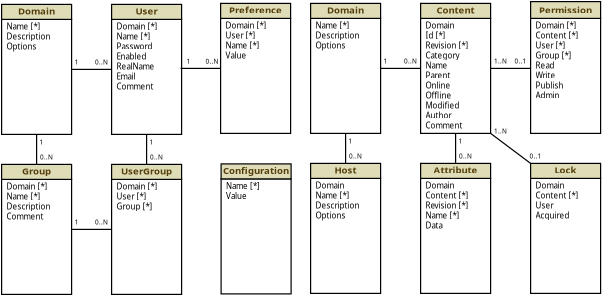 <?xml version="1.0" encoding="UTF-8"?>
<dia:diagram xmlns:dia="http://www.lysator.liu.se/~alla/dia/"><dia:layer name="Background" visible="true"><dia:object type="Standard - Box" version="0" id="O0"><dia:attribute name="obj_pos"><dia:point val="6,1.25"/></dia:attribute><dia:attribute name="obj_bb"><dia:rectangle val="5.97,1.22;9.53,7.03"/></dia:attribute><dia:attribute name="elem_corner"><dia:point val="6,1.25"/></dia:attribute><dia:attribute name="elem_width"><dia:real val="3.5"/></dia:attribute><dia:attribute name="elem_height"><dia:real val="5.75"/></dia:attribute><dia:attribute name="border_width"><dia:real val="0.06"/></dia:attribute><dia:attribute name="show_background"><dia:boolean val="true"/></dia:attribute></dia:object><dia:object type="Standard - Text" version="0" id="O1"><dia:attribute name="obj_pos"><dia:point val="6.25,1.75"/></dia:attribute><dia:attribute name="obj_bb"><dia:rectangle val="6.25,1.35;8.287,7"/></dia:attribute><dia:attribute name="text"><dia:composite type="text"><dia:attribute name="string"><dia:string>#Domain
Id [*]
Revision [*]
Category
Name
Parent
Online
Offline
Modified
Author
Comment#</dia:string></dia:attribute><dia:attribute name="font"><dia:font family="sans" style="0" name="Courier"/></dia:attribute><dia:attribute name="height"><dia:real val="0.5"/></dia:attribute><dia:attribute name="pos"><dia:point val="6.25,1.75"/></dia:attribute><dia:attribute name="color"><dia:color val="#000000"/></dia:attribute><dia:attribute name="alignment"><dia:enum val="0"/></dia:attribute></dia:composite></dia:attribute></dia:object><dia:object type="Standard - Box" version="0" id="O2"><dia:attribute name="obj_pos"><dia:point val="6,0.5"/></dia:attribute><dia:attribute name="obj_bb"><dia:rectangle val="5.97,0.47;9.53,1.28"/></dia:attribute><dia:attribute name="elem_corner"><dia:point val="6,0.5"/></dia:attribute><dia:attribute name="elem_width"><dia:real val="3.5"/></dia:attribute><dia:attribute name="elem_height"><dia:real val="0.75"/></dia:attribute><dia:attribute name="border_width"><dia:real val="0.06"/></dia:attribute><dia:attribute name="inner_color"><dia:color val="#dfdcb8"/></dia:attribute><dia:attribute name="show_background"><dia:boolean val="true"/></dia:attribute></dia:object><dia:object type="Standard - Text" version="0" id="O3"><dia:attribute name="obj_pos"><dia:point val="7.75,1"/></dia:attribute><dia:attribute name="obj_bb"><dia:rectangle val="6.775,0.5;8.725,1.3"/></dia:attribute><dia:attribute name="text"><dia:composite type="text"><dia:attribute name="string"><dia:string>#Content#</dia:string></dia:attribute><dia:attribute name="font"><dia:font family="sans" style="80" name="Courier"/></dia:attribute><dia:attribute name="height"><dia:real val="0.6"/></dia:attribute><dia:attribute name="pos"><dia:point val="7.75,1"/></dia:attribute><dia:attribute name="color"><dia:color val="#543e09"/></dia:attribute><dia:attribute name="alignment"><dia:enum val="1"/></dia:attribute></dia:composite></dia:attribute></dia:object><dia:object type="Standard - Line" version="0" id="O4"><dia:attribute name="obj_pos"><dia:point val="7.75,8.5"/></dia:attribute><dia:attribute name="obj_bb"><dia:rectangle val="7.72,6.97;7.78,8.53"/></dia:attribute><dia:attribute name="conn_endpoints"><dia:point val="7.75,8.5"/><dia:point val="7.75,7"/></dia:attribute><dia:attribute name="numcp"><dia:int val="1"/></dia:attribute><dia:attribute name="line_width"><dia:real val="0.06"/></dia:attribute><dia:connections><dia:connection handle="0" to="O30" connection="1"/><dia:connection handle="1" to="O0" connection="6"/></dia:connections></dia:object><dia:object type="Standard - Line" version="0" id="O5"><dia:attribute name="obj_pos"><dia:point val="11.5,3.75"/></dia:attribute><dia:attribute name="obj_bb"><dia:rectangle val="9.47,3.72;11.53,3.78"/></dia:attribute><dia:attribute name="conn_endpoints"><dia:point val="11.5,3.75"/><dia:point val="9.5,3.75"/></dia:attribute><dia:attribute name="numcp"><dia:int val="1"/></dia:attribute><dia:attribute name="line_width"><dia:real val="0.06"/></dia:attribute></dia:object><dia:object type="Standard - Text" version="0" id="O6"><dia:attribute name="obj_pos"><dia:point val="8,7.5"/></dia:attribute><dia:attribute name="obj_bb"><dia:rectangle val="7.905,7.15;8.095,7.7"/></dia:attribute><dia:attribute name="text"><dia:composite type="text"><dia:attribute name="string"><dia:string>#1#</dia:string></dia:attribute><dia:attribute name="font"><dia:font family="sans" style="0" name="Courier"/></dia:attribute><dia:attribute name="height"><dia:real val="0.4"/></dia:attribute><dia:attribute name="pos"><dia:point val="8,7.5"/></dia:attribute><dia:attribute name="color"><dia:color val="#000000"/></dia:attribute><dia:attribute name="alignment"><dia:enum val="1"/></dia:attribute></dia:composite></dia:attribute></dia:object><dia:object type="Standard - Text" version="0" id="O7"><dia:attribute name="obj_pos"><dia:point val="8.25,8.25"/></dia:attribute><dia:attribute name="obj_bb"><dia:rectangle val="7.947,7.9;8.553,8.45"/></dia:attribute><dia:attribute name="text"><dia:composite type="text"><dia:attribute name="string"><dia:string>#0..N#</dia:string></dia:attribute><dia:attribute name="font"><dia:font family="sans" style="0" name="Courier"/></dia:attribute><dia:attribute name="height"><dia:real val="0.4"/></dia:attribute><dia:attribute name="pos"><dia:point val="8.25,8.25"/></dia:attribute><dia:attribute name="color"><dia:color val="#000000"/></dia:attribute><dia:attribute name="alignment"><dia:enum val="1"/></dia:attribute></dia:composite></dia:attribute></dia:object><dia:object type="Standard - Text" version="0" id="O8"><dia:attribute name="obj_pos"><dia:point val="10,3.5"/></dia:attribute><dia:attribute name="obj_bb"><dia:rectangle val="9.697,3.15;10.303,3.7"/></dia:attribute><dia:attribute name="text"><dia:composite type="text"><dia:attribute name="string"><dia:string>#1..N#</dia:string></dia:attribute><dia:attribute name="font"><dia:font family="sans" style="0" name="Courier"/></dia:attribute><dia:attribute name="height"><dia:real val="0.4"/></dia:attribute><dia:attribute name="pos"><dia:point val="10,3.5"/></dia:attribute><dia:attribute name="color"><dia:color val="#000000"/></dia:attribute><dia:attribute name="alignment"><dia:enum val="1"/></dia:attribute></dia:composite></dia:attribute></dia:object><dia:object type="Standard - Text" version="0" id="O9"><dia:attribute name="obj_pos"><dia:point val="10,7"/></dia:attribute><dia:attribute name="obj_bb"><dia:rectangle val="9.697,6.65;10.303,7.2"/></dia:attribute><dia:attribute name="text"><dia:composite type="text"><dia:attribute name="string"><dia:string>#1..N#</dia:string></dia:attribute><dia:attribute name="font"><dia:font family="sans" style="0" name="Courier"/></dia:attribute><dia:attribute name="height"><dia:real val="0.4"/></dia:attribute><dia:attribute name="pos"><dia:point val="10,7"/></dia:attribute><dia:attribute name="color"><dia:color val="#000000"/></dia:attribute><dia:attribute name="alignment"><dia:enum val="1"/></dia:attribute></dia:composite></dia:attribute></dia:object><dia:object type="Standard - Text" version="0" id="O10"><dia:attribute name="obj_pos"><dia:point val="11.75,8.25"/></dia:attribute><dia:attribute name="obj_bb"><dia:rectangle val="11.464,7.9;12.036,8.45"/></dia:attribute><dia:attribute name="text"><dia:composite type="text"><dia:attribute name="string"><dia:string>#0..1#</dia:string></dia:attribute><dia:attribute name="font"><dia:font family="sans" style="0" name="Courier"/></dia:attribute><dia:attribute name="height"><dia:real val="0.4"/></dia:attribute><dia:attribute name="pos"><dia:point val="11.75,8.25"/></dia:attribute><dia:attribute name="color"><dia:color val="#000000"/></dia:attribute><dia:attribute name="alignment"><dia:enum val="1"/></dia:attribute></dia:composite></dia:attribute></dia:object><dia:object type="Standard - Text" version="0" id="O11"><dia:attribute name="obj_pos"><dia:point val="11,3.5"/></dia:attribute><dia:attribute name="obj_bb"><dia:rectangle val="10.714,3.15;11.286,3.7"/></dia:attribute><dia:attribute name="text"><dia:composite type="text"><dia:attribute name="string"><dia:string>#0..1#</dia:string></dia:attribute><dia:attribute name="font"><dia:font family="sans" style="0" name="Courier"/></dia:attribute><dia:attribute name="height"><dia:real val="0.4"/></dia:attribute><dia:attribute name="pos"><dia:point val="11,3.5"/></dia:attribute><dia:attribute name="color"><dia:color val="#000000"/></dia:attribute><dia:attribute name="alignment"><dia:enum val="1"/></dia:attribute></dia:composite></dia:attribute></dia:object><dia:object type="Standard - Box" version="0" id="O12"><dia:attribute name="obj_pos"><dia:point val="11.5,1.25"/></dia:attribute><dia:attribute name="obj_bb"><dia:rectangle val="11.47,1.22;15.03,7.03"/></dia:attribute><dia:attribute name="elem_corner"><dia:point val="11.5,1.25"/></dia:attribute><dia:attribute name="elem_width"><dia:real val="3.5"/></dia:attribute><dia:attribute name="elem_height"><dia:real val="5.75"/></dia:attribute><dia:attribute name="border_width"><dia:real val="0.06"/></dia:attribute><dia:attribute name="show_background"><dia:boolean val="true"/></dia:attribute></dia:object><dia:object type="Standard - Text" version="0" id="O13"><dia:attribute name="obj_pos"><dia:point val="11.75,1.75"/></dia:attribute><dia:attribute name="obj_bb"><dia:rectangle val="11.75,1.35;13.702,5.5"/></dia:attribute><dia:attribute name="text"><dia:composite type="text"><dia:attribute name="string"><dia:string>#Domain [*]
Content [*]
User [*]
Group [*]
Read
Write
Publish
Admin#</dia:string></dia:attribute><dia:attribute name="font"><dia:font family="sans" style="0" name="Courier"/></dia:attribute><dia:attribute name="height"><dia:real val="0.5"/></dia:attribute><dia:attribute name="pos"><dia:point val="11.75,1.75"/></dia:attribute><dia:attribute name="color"><dia:color val="#000000"/></dia:attribute><dia:attribute name="alignment"><dia:enum val="0"/></dia:attribute></dia:composite></dia:attribute></dia:object><dia:object type="Standard - Box" version="0" id="O14"><dia:attribute name="obj_pos"><dia:point val="11.5,0.41"/></dia:attribute><dia:attribute name="obj_bb"><dia:rectangle val="11.47,0.38;15.03,1.28"/></dia:attribute><dia:attribute name="elem_corner"><dia:point val="11.5,0.41"/></dia:attribute><dia:attribute name="elem_width"><dia:real val="3.5"/></dia:attribute><dia:attribute name="elem_height"><dia:real val="0.84"/></dia:attribute><dia:attribute name="border_width"><dia:real val="0.06"/></dia:attribute><dia:attribute name="inner_color"><dia:color val="#dfdcb8"/></dia:attribute><dia:attribute name="show_background"><dia:boolean val="true"/></dia:attribute></dia:object><dia:object type="Standard - Text" version="0" id="O15"><dia:attribute name="obj_pos"><dia:point val="13.25,1"/></dia:attribute><dia:attribute name="obj_bb"><dia:rectangle val="11.925,0.5;14.575,1.3"/></dia:attribute><dia:attribute name="text"><dia:composite type="text"><dia:attribute name="string"><dia:string>#Permission#</dia:string></dia:attribute><dia:attribute name="font"><dia:font family="sans" style="80" name="Courier"/></dia:attribute><dia:attribute name="height"><dia:real val="0.6"/></dia:attribute><dia:attribute name="pos"><dia:point val="13.25,1"/></dia:attribute><dia:attribute name="color"><dia:color val="#543e09"/></dia:attribute><dia:attribute name="alignment"><dia:enum val="1"/></dia:attribute></dia:composite></dia:attribute></dia:object><dia:object type="Standard - Box" version="0" id="O16"><dia:attribute name="obj_pos"><dia:point val="0.5,1.25"/></dia:attribute><dia:attribute name="obj_bb"><dia:rectangle val="0.47,1.22;4.03,7.03"/></dia:attribute><dia:attribute name="elem_corner"><dia:point val="0.5,1.25"/></dia:attribute><dia:attribute name="elem_width"><dia:real val="3.5"/></dia:attribute><dia:attribute name="elem_height"><dia:real val="5.75"/></dia:attribute><dia:attribute name="border_width"><dia:real val="0.06"/></dia:attribute><dia:attribute name="show_background"><dia:boolean val="true"/></dia:attribute></dia:object><dia:object type="Standard - Text" version="0" id="O17"><dia:attribute name="obj_pos"><dia:point val="0.75,1.75"/></dia:attribute><dia:attribute name="obj_bb"><dia:rectangle val="0.75,1.35;2.742,3"/></dia:attribute><dia:attribute name="text"><dia:composite type="text"><dia:attribute name="string"><dia:string>#Name [*]
Description
Options#</dia:string></dia:attribute><dia:attribute name="font"><dia:font family="sans" style="0" name="Courier"/></dia:attribute><dia:attribute name="height"><dia:real val="0.5"/></dia:attribute><dia:attribute name="pos"><dia:point val="0.75,1.75"/></dia:attribute><dia:attribute name="color"><dia:color val="#000000"/></dia:attribute><dia:attribute name="alignment"><dia:enum val="0"/></dia:attribute></dia:composite></dia:attribute></dia:object><dia:object type="Standard - Box" version="0" id="O18"><dia:attribute name="obj_pos"><dia:point val="0.5,0.5"/></dia:attribute><dia:attribute name="obj_bb"><dia:rectangle val="0.47,0.47;4.03,1.28"/></dia:attribute><dia:attribute name="elem_corner"><dia:point val="0.5,0.5"/></dia:attribute><dia:attribute name="elem_width"><dia:real val="3.5"/></dia:attribute><dia:attribute name="elem_height"><dia:real val="0.75"/></dia:attribute><dia:attribute name="border_width"><dia:real val="0.06"/></dia:attribute><dia:attribute name="inner_color"><dia:color val="#dfdcb8"/></dia:attribute><dia:attribute name="show_background"><dia:boolean val="true"/></dia:attribute></dia:object><dia:object type="Standard - Text" version="0" id="O19"><dia:attribute name="obj_pos"><dia:point val="2.25,1"/></dia:attribute><dia:attribute name="obj_bb"><dia:rectangle val="1.325,0.5;3.175,1.3"/></dia:attribute><dia:attribute name="text"><dia:composite type="text"><dia:attribute name="string"><dia:string>#Domain#</dia:string></dia:attribute><dia:attribute name="font"><dia:font family="sans" style="80" name="Courier"/></dia:attribute><dia:attribute name="height"><dia:real val="0.6"/></dia:attribute><dia:attribute name="pos"><dia:point val="2.25,1"/></dia:attribute><dia:attribute name="color"><dia:color val="#543e09"/></dia:attribute><dia:attribute name="alignment"><dia:enum val="1"/></dia:attribute></dia:composite></dia:attribute></dia:object><dia:object type="Standard - Line" version="0" id="O20"><dia:attribute name="obj_pos"><dia:point val="6,3.75"/></dia:attribute><dia:attribute name="obj_bb"><dia:rectangle val="3.97,3.72;6.03,3.78"/></dia:attribute><dia:attribute name="conn_endpoints"><dia:point val="6,3.75"/><dia:point val="4,3.75"/></dia:attribute><dia:attribute name="numcp"><dia:int val="1"/></dia:attribute><dia:attribute name="line_width"><dia:real val="0.06"/></dia:attribute></dia:object><dia:object type="Standard - Text" version="0" id="O21"><dia:attribute name="obj_pos"><dia:point val="5.5,3.5"/></dia:attribute><dia:attribute name="obj_bb"><dia:rectangle val="5.197,3.15;5.803,3.7"/></dia:attribute><dia:attribute name="text"><dia:composite type="text"><dia:attribute name="string"><dia:string>#0..N#</dia:string></dia:attribute><dia:attribute name="font"><dia:font family="sans" style="0" name="Courier"/></dia:attribute><dia:attribute name="height"><dia:real val="0.4"/></dia:attribute><dia:attribute name="pos"><dia:point val="5.5,3.5"/></dia:attribute><dia:attribute name="color"><dia:color val="#000000"/></dia:attribute><dia:attribute name="alignment"><dia:enum val="1"/></dia:attribute></dia:composite></dia:attribute></dia:object><dia:object type="Standard - Text" version="0" id="O22"><dia:attribute name="obj_pos"><dia:point val="4.25,3.5"/></dia:attribute><dia:attribute name="obj_bb"><dia:rectangle val="4.155,3.15;4.345,3.7"/></dia:attribute><dia:attribute name="text"><dia:composite type="text"><dia:attribute name="string"><dia:string>#1#</dia:string></dia:attribute><dia:attribute name="font"><dia:font family="sans" style="0" name="Courier"/></dia:attribute><dia:attribute name="height"><dia:real val="0.4"/></dia:attribute><dia:attribute name="pos"><dia:point val="4.25,3.5"/></dia:attribute><dia:attribute name="color"><dia:color val="#000000"/></dia:attribute><dia:attribute name="alignment"><dia:enum val="1"/></dia:attribute></dia:composite></dia:attribute></dia:object><dia:object type="Standard - Box" version="0" id="O23"><dia:attribute name="obj_pos"><dia:point val="11.5,9.25"/></dia:attribute><dia:attribute name="obj_bb"><dia:rectangle val="11.47,9.22;15.03,15.03"/></dia:attribute><dia:attribute name="elem_corner"><dia:point val="11.5,9.25"/></dia:attribute><dia:attribute name="elem_width"><dia:real val="3.5"/></dia:attribute><dia:attribute name="elem_height"><dia:real val="5.75"/></dia:attribute><dia:attribute name="border_width"><dia:real val="0.06"/></dia:attribute><dia:attribute name="show_background"><dia:boolean val="true"/></dia:attribute></dia:object><dia:object type="Standard - Text" version="0" id="O24"><dia:attribute name="obj_pos"><dia:point val="11.75,9.75"/></dia:attribute><dia:attribute name="obj_bb"><dia:rectangle val="11.75,9.35;13.702,11.5"/></dia:attribute><dia:attribute name="text"><dia:composite type="text"><dia:attribute name="string"><dia:string>#Domain
Content [*]
User
Acquired#</dia:string></dia:attribute><dia:attribute name="font"><dia:font family="sans" style="0" name="Courier"/></dia:attribute><dia:attribute name="height"><dia:real val="0.5"/></dia:attribute><dia:attribute name="pos"><dia:point val="11.75,9.75"/></dia:attribute><dia:attribute name="color"><dia:color val="#000000"/></dia:attribute><dia:attribute name="alignment"><dia:enum val="0"/></dia:attribute></dia:composite></dia:attribute></dia:object><dia:object type="Standard - Box" version="0" id="O25"><dia:attribute name="obj_pos"><dia:point val="11.5,8.5"/></dia:attribute><dia:attribute name="obj_bb"><dia:rectangle val="11.47,8.47;15.03,9.28"/></dia:attribute><dia:attribute name="elem_corner"><dia:point val="11.5,8.5"/></dia:attribute><dia:attribute name="elem_width"><dia:real val="3.5"/></dia:attribute><dia:attribute name="elem_height"><dia:real val="0.75"/></dia:attribute><dia:attribute name="border_width"><dia:real val="0.06"/></dia:attribute><dia:attribute name="inner_color"><dia:color val="#dfdcb8"/></dia:attribute><dia:attribute name="show_background"><dia:boolean val="true"/></dia:attribute></dia:object><dia:object type="Standard - Text" version="0" id="O26"><dia:attribute name="obj_pos"><dia:point val="13.25,9"/></dia:attribute><dia:attribute name="obj_bb"><dia:rectangle val="12.675,8.5;13.825,9.3"/></dia:attribute><dia:attribute name="text"><dia:composite type="text"><dia:attribute name="string"><dia:string>#Lock#</dia:string></dia:attribute><dia:attribute name="font"><dia:font family="sans" style="80" name="Courier"/></dia:attribute><dia:attribute name="height"><dia:real val="0.6"/></dia:attribute><dia:attribute name="pos"><dia:point val="13.25,9"/></dia:attribute><dia:attribute name="color"><dia:color val="#543e09"/></dia:attribute><dia:attribute name="alignment"><dia:enum val="1"/></dia:attribute></dia:composite></dia:attribute></dia:object><dia:object type="Standard - Line" version="0" id="O27"><dia:attribute name="obj_pos"><dia:point val="11.5,8.5"/></dia:attribute><dia:attribute name="obj_bb"><dia:rectangle val="9.458,6.958;11.542,8.542"/></dia:attribute><dia:attribute name="conn_endpoints"><dia:point val="11.5,8.5"/><dia:point val="9.5,7"/></dia:attribute><dia:attribute name="numcp"><dia:int val="1"/></dia:attribute><dia:attribute name="line_width"><dia:real val="0.06"/></dia:attribute><dia:connections><dia:connection handle="0" to="O25" connection="0"/><dia:connection handle="1" to="O0" connection="7"/></dia:connections></dia:object><dia:object type="Standard - Box" version="0" id="O28"><dia:attribute name="obj_pos"><dia:point val="6,9.25"/></dia:attribute><dia:attribute name="obj_bb"><dia:rectangle val="5.97,9.22;9.53,15.03"/></dia:attribute><dia:attribute name="elem_corner"><dia:point val="6,9.25"/></dia:attribute><dia:attribute name="elem_width"><dia:real val="3.5"/></dia:attribute><dia:attribute name="elem_height"><dia:real val="5.75"/></dia:attribute><dia:attribute name="border_width"><dia:real val="0.06"/></dia:attribute><dia:attribute name="show_background"><dia:boolean val="true"/></dia:attribute></dia:object><dia:object type="Standard - Text" version="0" id="O29"><dia:attribute name="obj_pos"><dia:point val="6.25,9.75"/></dia:attribute><dia:attribute name="obj_bb"><dia:rectangle val="6.25,9.35;8.287,12"/></dia:attribute><dia:attribute name="text"><dia:composite type="text"><dia:attribute name="string"><dia:string>#Domain
Content [*]
Revision [*]
Name [*]
Data#</dia:string></dia:attribute><dia:attribute name="font"><dia:font family="sans" style="0" name="Courier"/></dia:attribute><dia:attribute name="height"><dia:real val="0.5"/></dia:attribute><dia:attribute name="pos"><dia:point val="6.25,9.75"/></dia:attribute><dia:attribute name="color"><dia:color val="#000000"/></dia:attribute><dia:attribute name="alignment"><dia:enum val="0"/></dia:attribute></dia:composite></dia:attribute></dia:object><dia:object type="Standard - Box" version="0" id="O30"><dia:attribute name="obj_pos"><dia:point val="6,8.5"/></dia:attribute><dia:attribute name="obj_bb"><dia:rectangle val="5.97,8.47;9.53,9.28"/></dia:attribute><dia:attribute name="elem_corner"><dia:point val="6,8.5"/></dia:attribute><dia:attribute name="elem_width"><dia:real val="3.5"/></dia:attribute><dia:attribute name="elem_height"><dia:real val="0.75"/></dia:attribute><dia:attribute name="border_width"><dia:real val="0.06"/></dia:attribute><dia:attribute name="inner_color"><dia:color val="#dfdcb8"/></dia:attribute><dia:attribute name="show_background"><dia:boolean val="true"/></dia:attribute></dia:object><dia:object type="Standard - Text" version="0" id="O31"><dia:attribute name="obj_pos"><dia:point val="7.75,9"/></dia:attribute><dia:attribute name="obj_bb"><dia:rectangle val="6.65,8.5;8.85,9.3"/></dia:attribute><dia:attribute name="text"><dia:composite type="text"><dia:attribute name="string"><dia:string>#Attribute#</dia:string></dia:attribute><dia:attribute name="font"><dia:font family="sans" style="80" name="Courier"/></dia:attribute><dia:attribute name="height"><dia:real val="0.6"/></dia:attribute><dia:attribute name="pos"><dia:point val="7.75,9"/></dia:attribute><dia:attribute name="color"><dia:color val="#543e09"/></dia:attribute><dia:attribute name="alignment"><dia:enum val="1"/></dia:attribute></dia:composite></dia:attribute></dia:object><dia:object type="Standard - Box" version="0" id="O32"><dia:attribute name="obj_pos"><dia:point val="-14.95,1.3"/></dia:attribute><dia:attribute name="obj_bb"><dia:rectangle val="-14.98,1.27;-11.42,7.08"/></dia:attribute><dia:attribute name="elem_corner"><dia:point val="-14.95,1.3"/></dia:attribute><dia:attribute name="elem_width"><dia:real val="3.5"/></dia:attribute><dia:attribute name="elem_height"><dia:real val="5.75"/></dia:attribute><dia:attribute name="border_width"><dia:real val="0.06"/></dia:attribute><dia:attribute name="show_background"><dia:boolean val="true"/></dia:attribute></dia:object><dia:object type="Standard - Text" version="0" id="O33"><dia:attribute name="obj_pos"><dia:point val="-14.7,1.8"/></dia:attribute><dia:attribute name="obj_bb"><dia:rectangle val="-14.7,1.4;-12.708,3.05"/></dia:attribute><dia:attribute name="text"><dia:composite type="text"><dia:attribute name="string"><dia:string>#Name [*]
Description
Options#</dia:string></dia:attribute><dia:attribute name="font"><dia:font family="sans" style="0" name="Courier"/></dia:attribute><dia:attribute name="height"><dia:real val="0.5"/></dia:attribute><dia:attribute name="pos"><dia:point val="-14.7,1.8"/></dia:attribute><dia:attribute name="color"><dia:color val="#000000"/></dia:attribute><dia:attribute name="alignment"><dia:enum val="0"/></dia:attribute></dia:composite></dia:attribute></dia:object><dia:object type="Standard - Box" version="0" id="O34"><dia:attribute name="obj_pos"><dia:point val="-14.95,0.55"/></dia:attribute><dia:attribute name="obj_bb"><dia:rectangle val="-14.98,0.52;-11.42,1.33"/></dia:attribute><dia:attribute name="elem_corner"><dia:point val="-14.95,0.55"/></dia:attribute><dia:attribute name="elem_width"><dia:real val="3.5"/></dia:attribute><dia:attribute name="elem_height"><dia:real val="0.75"/></dia:attribute><dia:attribute name="border_width"><dia:real val="0.06"/></dia:attribute><dia:attribute name="inner_color"><dia:color val="#dfdcb8"/></dia:attribute><dia:attribute name="show_background"><dia:boolean val="true"/></dia:attribute></dia:object><dia:object type="Standard - Text" version="0" id="O35"><dia:attribute name="obj_pos"><dia:point val="-13.2,1.05"/></dia:attribute><dia:attribute name="obj_bb"><dia:rectangle val="-14.125,0.55;-12.275,1.35"/></dia:attribute><dia:attribute name="text"><dia:composite type="text"><dia:attribute name="string"><dia:string>#Domain#</dia:string></dia:attribute><dia:attribute name="font"><dia:font family="sans" style="80" name="Courier"/></dia:attribute><dia:attribute name="height"><dia:real val="0.6"/></dia:attribute><dia:attribute name="pos"><dia:point val="-13.2,1.05"/></dia:attribute><dia:attribute name="color"><dia:color val="#543e09"/></dia:attribute><dia:attribute name="alignment"><dia:enum val="1"/></dia:attribute></dia:composite></dia:attribute></dia:object><dia:object type="Standard - Text" version="0" id="O36"><dia:attribute name="obj_pos"><dia:point val="-11.2,3.55"/></dia:attribute><dia:attribute name="obj_bb"><dia:rectangle val="-11.308,3.188;-11.105,3.775"/></dia:attribute><dia:attribute name="text"><dia:composite type="text"><dia:attribute name="string"><dia:string>#1#</dia:string></dia:attribute><dia:attribute name="font"><dia:font family="sans" style="0" name="Courier"/></dia:attribute><dia:attribute name="height"><dia:real val="0.4"/></dia:attribute><dia:attribute name="pos"><dia:point val="-11.2,3.55"/></dia:attribute><dia:attribute name="color"><dia:color val="#000000"/></dia:attribute><dia:attribute name="alignment"><dia:enum val="1"/></dia:attribute></dia:composite></dia:attribute></dia:object><dia:object type="Standard - Box" version="0" id="O37"><dia:attribute name="obj_pos"><dia:point val="-9.45,1.3"/></dia:attribute><dia:attribute name="obj_bb"><dia:rectangle val="-9.48,1.27;-5.92,7.08"/></dia:attribute><dia:attribute name="elem_corner"><dia:point val="-9.45,1.3"/></dia:attribute><dia:attribute name="elem_width"><dia:real val="3.5"/></dia:attribute><dia:attribute name="elem_height"><dia:real val="5.75"/></dia:attribute><dia:attribute name="border_width"><dia:real val="0.06"/></dia:attribute><dia:attribute name="show_background"><dia:boolean val="true"/></dia:attribute></dia:object><dia:object type="Standard - Text" version="0" id="O38"><dia:attribute name="obj_pos"><dia:point val="-9.2,1.8"/></dia:attribute><dia:attribute name="obj_bb"><dia:rectangle val="-9.214,1.386;-7.283,5.077"/></dia:attribute><dia:attribute name="text"><dia:composite type="text"><dia:attribute name="string"><dia:string>#Domain [*]
Name [*]
Password
Enabled
RealName
Email
Comment#</dia:string></dia:attribute><dia:attribute name="font"><dia:font family="sans" style="0" name="Courier"/></dia:attribute><dia:attribute name="height"><dia:real val="0.5"/></dia:attribute><dia:attribute name="pos"><dia:point val="-9.2,1.8"/></dia:attribute><dia:attribute name="color"><dia:color val="#000000"/></dia:attribute><dia:attribute name="alignment"><dia:enum val="0"/></dia:attribute></dia:composite></dia:attribute></dia:object><dia:object type="Standard - Box" version="0" id="O39"><dia:attribute name="obj_pos"><dia:point val="-9.45,0.55"/></dia:attribute><dia:attribute name="obj_bb"><dia:rectangle val="-9.48,0.52;-5.92,1.33"/></dia:attribute><dia:attribute name="elem_corner"><dia:point val="-9.45,0.55"/></dia:attribute><dia:attribute name="elem_width"><dia:real val="3.5"/></dia:attribute><dia:attribute name="elem_height"><dia:real val="0.75"/></dia:attribute><dia:attribute name="border_width"><dia:real val="0.06"/></dia:attribute><dia:attribute name="inner_color"><dia:color val="#dfdcb8"/></dia:attribute><dia:attribute name="show_background"><dia:boolean val="true"/></dia:attribute></dia:object><dia:object type="Standard - Text" version="0" id="O40"><dia:attribute name="obj_pos"><dia:point val="-7.7,1.05"/></dia:attribute><dia:attribute name="obj_bb"><dia:rectangle val="-8.25,0.55;-7.15,1.35"/></dia:attribute><dia:attribute name="text"><dia:composite type="text"><dia:attribute name="string"><dia:string>#User#</dia:string></dia:attribute><dia:attribute name="font"><dia:font family="sans" style="80" name="Courier"/></dia:attribute><dia:attribute name="height"><dia:real val="0.6"/></dia:attribute><dia:attribute name="pos"><dia:point val="-7.7,1.05"/></dia:attribute><dia:attribute name="color"><dia:color val="#543e09"/></dia:attribute><dia:attribute name="alignment"><dia:enum val="1"/></dia:attribute></dia:composite></dia:attribute></dia:object><dia:object type="Standard - Line" version="0" id="O41"><dia:attribute name="obj_pos"><dia:point val="-9.45,3.8"/></dia:attribute><dia:attribute name="obj_bb"><dia:rectangle val="-11.48,3.77;-9.42,3.83"/></dia:attribute><dia:attribute name="conn_endpoints"><dia:point val="-9.45,3.8"/><dia:point val="-11.45,3.8"/></dia:attribute><dia:attribute name="numcp"><dia:int val="1"/></dia:attribute><dia:attribute name="line_width"><dia:real val="0.06"/></dia:attribute></dia:object><dia:object type="Standard - Box" version="0" id="O42"><dia:attribute name="obj_pos"><dia:point val="-14.95,9.3"/></dia:attribute><dia:attribute name="obj_bb"><dia:rectangle val="-14.98,9.27;-11.42,15.08"/></dia:attribute><dia:attribute name="elem_corner"><dia:point val="-14.95,9.3"/></dia:attribute><dia:attribute name="elem_width"><dia:real val="3.5"/></dia:attribute><dia:attribute name="elem_height"><dia:real val="5.75"/></dia:attribute><dia:attribute name="border_width"><dia:real val="0.06"/></dia:attribute><dia:attribute name="show_background"><dia:boolean val="true"/></dia:attribute></dia:object><dia:object type="Standard - Text" version="0" id="O43"><dia:attribute name="obj_pos"><dia:point val="-14.7,9.8"/></dia:attribute><dia:attribute name="obj_bb"><dia:rectangle val="-14.7,9.4;-12.708,11.55"/></dia:attribute><dia:attribute name="text"><dia:composite type="text"><dia:attribute name="string"><dia:string>#Domain [*]
Name [*]
Description
Comment#</dia:string></dia:attribute><dia:attribute name="font"><dia:font family="sans" style="0" name="Courier"/></dia:attribute><dia:attribute name="height"><dia:real val="0.5"/></dia:attribute><dia:attribute name="pos"><dia:point val="-14.7,9.8"/></dia:attribute><dia:attribute name="color"><dia:color val="#000000"/></dia:attribute><dia:attribute name="alignment"><dia:enum val="0"/></dia:attribute></dia:composite></dia:attribute></dia:object><dia:object type="Standard - Box" version="0" id="O44"><dia:attribute name="obj_pos"><dia:point val="-14.95,8.55"/></dia:attribute><dia:attribute name="obj_bb"><dia:rectangle val="-14.98,8.52;-11.42,9.33"/></dia:attribute><dia:attribute name="elem_corner"><dia:point val="-14.95,8.55"/></dia:attribute><dia:attribute name="elem_width"><dia:real val="3.5"/></dia:attribute><dia:attribute name="elem_height"><dia:real val="0.75"/></dia:attribute><dia:attribute name="border_width"><dia:real val="0.06"/></dia:attribute><dia:attribute name="inner_color"><dia:color val="#dfdcb8"/></dia:attribute><dia:attribute name="show_background"><dia:boolean val="true"/></dia:attribute></dia:object><dia:object type="Standard - Text" version="0" id="O45"><dia:attribute name="obj_pos"><dia:point val="-13.2,9.05"/></dia:attribute><dia:attribute name="obj_bb"><dia:rectangle val="-13.925,8.55;-12.475,9.35"/></dia:attribute><dia:attribute name="text"><dia:composite type="text"><dia:attribute name="string"><dia:string>#Group#</dia:string></dia:attribute><dia:attribute name="font"><dia:font family="sans" style="80" name="Courier"/></dia:attribute><dia:attribute name="height"><dia:real val="0.6"/></dia:attribute><dia:attribute name="pos"><dia:point val="-13.2,9.05"/></dia:attribute><dia:attribute name="color"><dia:color val="#543e09"/></dia:attribute><dia:attribute name="alignment"><dia:enum val="1"/></dia:attribute></dia:composite></dia:attribute></dia:object><dia:object type="Standard - Line" version="0" id="O46"><dia:attribute name="obj_pos"><dia:point val="-13.2,8.55"/></dia:attribute><dia:attribute name="obj_bb"><dia:rectangle val="-13.23,7.02;-13.17,8.58"/></dia:attribute><dia:attribute name="conn_endpoints"><dia:point val="-13.2,8.55"/><dia:point val="-13.2,7.05"/></dia:attribute><dia:attribute name="numcp"><dia:int val="1"/></dia:attribute><dia:attribute name="line_width"><dia:real val="0.06"/></dia:attribute><dia:connections><dia:connection handle="0" to="O44" connection="1"/><dia:connection handle="1" to="O32" connection="6"/></dia:connections></dia:object><dia:object type="Standard - Text" version="0" id="O47"><dia:attribute name="obj_pos"><dia:point val="-12.95,7.55"/></dia:attribute><dia:attribute name="obj_bb"><dia:rectangle val="-13.045,7.2;-12.855,7.75"/></dia:attribute><dia:attribute name="text"><dia:composite type="text"><dia:attribute name="string"><dia:string>#1#</dia:string></dia:attribute><dia:attribute name="font"><dia:font family="sans" style="0" name="Courier"/></dia:attribute><dia:attribute name="height"><dia:real val="0.4"/></dia:attribute><dia:attribute name="pos"><dia:point val="-12.95,7.55"/></dia:attribute><dia:attribute name="color"><dia:color val="#000000"/></dia:attribute><dia:attribute name="alignment"><dia:enum val="1"/></dia:attribute></dia:composite></dia:attribute></dia:object><dia:object type="Standard - Text" version="0" id="O48"><dia:attribute name="obj_pos"><dia:point val="-12.7,8.3"/></dia:attribute><dia:attribute name="obj_bb"><dia:rectangle val="-13.003,7.95;-12.397,8.5"/></dia:attribute><dia:attribute name="text"><dia:composite type="text"><dia:attribute name="string"><dia:string>#0..N#</dia:string></dia:attribute><dia:attribute name="font"><dia:font family="sans" style="0" name="Courier"/></dia:attribute><dia:attribute name="height"><dia:real val="0.4"/></dia:attribute><dia:attribute name="pos"><dia:point val="-12.7,8.3"/></dia:attribute><dia:attribute name="color"><dia:color val="#000000"/></dia:attribute><dia:attribute name="alignment"><dia:enum val="1"/></dia:attribute></dia:composite></dia:attribute></dia:object><dia:object type="Standard - Box" version="0" id="O49"><dia:attribute name="obj_pos"><dia:point val="-9.45,9.3"/></dia:attribute><dia:attribute name="obj_bb"><dia:rectangle val="-9.48,9.27;-5.92,15.08"/></dia:attribute><dia:attribute name="elem_corner"><dia:point val="-9.45,9.3"/></dia:attribute><dia:attribute name="elem_width"><dia:real val="3.5"/></dia:attribute><dia:attribute name="elem_height"><dia:real val="5.75"/></dia:attribute><dia:attribute name="border_width"><dia:real val="0.06"/></dia:attribute><dia:attribute name="show_background"><dia:boolean val="true"/></dia:attribute></dia:object><dia:object type="Standard - Text" version="0" id="O50"><dia:attribute name="obj_pos"><dia:point val="-9.2,9.8"/></dia:attribute><dia:attribute name="obj_bb"><dia:rectangle val="-9.2,9.4;-7.283,11.05"/></dia:attribute><dia:attribute name="text"><dia:composite type="text"><dia:attribute name="string"><dia:string>#Domain [*]
User [*]
Group [*]#</dia:string></dia:attribute><dia:attribute name="font"><dia:font family="sans" style="0" name="Courier"/></dia:attribute><dia:attribute name="height"><dia:real val="0.5"/></dia:attribute><dia:attribute name="pos"><dia:point val="-9.2,9.8"/></dia:attribute><dia:attribute name="color"><dia:color val="#000000"/></dia:attribute><dia:attribute name="alignment"><dia:enum val="0"/></dia:attribute></dia:composite></dia:attribute></dia:object><dia:object type="Standard - Box" version="0" id="O51"><dia:attribute name="obj_pos"><dia:point val="-9.45,8.55"/></dia:attribute><dia:attribute name="obj_bb"><dia:rectangle val="-9.48,8.52;-5.92,9.33"/></dia:attribute><dia:attribute name="elem_corner"><dia:point val="-9.45,8.55"/></dia:attribute><dia:attribute name="elem_width"><dia:real val="3.5"/></dia:attribute><dia:attribute name="elem_height"><dia:real val="0.75"/></dia:attribute><dia:attribute name="border_width"><dia:real val="0.06"/></dia:attribute><dia:attribute name="inner_color"><dia:color val="#dfdcb8"/></dia:attribute><dia:attribute name="show_background"><dia:boolean val="true"/></dia:attribute></dia:object><dia:object type="Standard - Text" version="0" id="O52"><dia:attribute name="obj_pos"><dia:point val="-7.7,9.05"/></dia:attribute><dia:attribute name="obj_bb"><dia:rectangle val="-8.975,8.55;-6.425,9.35"/></dia:attribute><dia:attribute name="text"><dia:composite type="text"><dia:attribute name="string"><dia:string>#UserGroup#</dia:string></dia:attribute><dia:attribute name="font"><dia:font family="sans" style="80" name="Courier"/></dia:attribute><dia:attribute name="height"><dia:real val="0.6"/></dia:attribute><dia:attribute name="pos"><dia:point val="-7.7,9.05"/></dia:attribute><dia:attribute name="color"><dia:color val="#543e09"/></dia:attribute><dia:attribute name="alignment"><dia:enum val="1"/></dia:attribute></dia:composite></dia:attribute></dia:object><dia:object type="Standard - Line" version="0" id="O53"><dia:attribute name="obj_pos"><dia:point val="-9.45,11.8"/></dia:attribute><dia:attribute name="obj_bb"><dia:rectangle val="-11.48,11.77;-9.42,11.83"/></dia:attribute><dia:attribute name="conn_endpoints"><dia:point val="-9.45,11.8"/><dia:point val="-11.45,11.8"/></dia:attribute><dia:attribute name="numcp"><dia:int val="1"/></dia:attribute><dia:attribute name="line_width"><dia:real val="0.06"/></dia:attribute></dia:object><dia:object type="Standard - Line" version="0" id="O54"><dia:attribute name="obj_pos"><dia:point val="-7.7,8.55"/></dia:attribute><dia:attribute name="obj_bb"><dia:rectangle val="-7.73,7.02;-7.67,8.58"/></dia:attribute><dia:attribute name="conn_endpoints"><dia:point val="-7.7,8.55"/><dia:point val="-7.7,7.05"/></dia:attribute><dia:attribute name="numcp"><dia:int val="1"/></dia:attribute><dia:attribute name="line_width"><dia:real val="0.06"/></dia:attribute><dia:connections><dia:connection handle="0" to="O51" connection="1"/><dia:connection handle="1" to="O37" connection="6"/></dia:connections></dia:object><dia:object type="Standard - Text" version="0" id="O55"><dia:attribute name="obj_pos"><dia:point val="-7.45,7.55"/></dia:attribute><dia:attribute name="obj_bb"><dia:rectangle val="-7.545,7.2;-7.355,7.75"/></dia:attribute><dia:attribute name="text"><dia:composite type="text"><dia:attribute name="string"><dia:string>#1#</dia:string></dia:attribute><dia:attribute name="font"><dia:font family="sans" style="0" name="Courier"/></dia:attribute><dia:attribute name="height"><dia:real val="0.4"/></dia:attribute><dia:attribute name="pos"><dia:point val="-7.45,7.55"/></dia:attribute><dia:attribute name="color"><dia:color val="#000000"/></dia:attribute><dia:attribute name="alignment"><dia:enum val="1"/></dia:attribute></dia:composite></dia:attribute></dia:object><dia:object type="Standard - Text" version="0" id="O56"><dia:attribute name="obj_pos"><dia:point val="-11.2,11.55"/></dia:attribute><dia:attribute name="obj_bb"><dia:rectangle val="-11.295,11.2;-11.105,11.75"/></dia:attribute><dia:attribute name="text"><dia:composite type="text"><dia:attribute name="string"><dia:string>#1#</dia:string></dia:attribute><dia:attribute name="font"><dia:font family="sans" style="0" name="Courier"/></dia:attribute><dia:attribute name="height"><dia:real val="0.4"/></dia:attribute><dia:attribute name="pos"><dia:point val="-11.2,11.55"/></dia:attribute><dia:attribute name="color"><dia:color val="#000000"/></dia:attribute><dia:attribute name="alignment"><dia:enum val="1"/></dia:attribute></dia:composite></dia:attribute></dia:object><dia:object type="Standard - Text" version="0" id="O57"><dia:attribute name="obj_pos"><dia:point val="-9.95,11.55"/></dia:attribute><dia:attribute name="obj_bb"><dia:rectangle val="-10.253,11.2;-9.647,11.75"/></dia:attribute><dia:attribute name="text"><dia:composite type="text"><dia:attribute name="string"><dia:string>#0..N#</dia:string></dia:attribute><dia:attribute name="font"><dia:font family="sans" style="0" name="Courier"/></dia:attribute><dia:attribute name="height"><dia:real val="0.4"/></dia:attribute><dia:attribute name="pos"><dia:point val="-9.95,11.55"/></dia:attribute><dia:attribute name="color"><dia:color val="#000000"/></dia:attribute><dia:attribute name="alignment"><dia:enum val="1"/></dia:attribute></dia:composite></dia:attribute></dia:object><dia:object type="Standard - Text" version="0" id="O58"><dia:attribute name="obj_pos"><dia:point val="-7.2,8.3"/></dia:attribute><dia:attribute name="obj_bb"><dia:rectangle val="-7.503,7.95;-6.897,8.5"/></dia:attribute><dia:attribute name="text"><dia:composite type="text"><dia:attribute name="string"><dia:string>#0..N#</dia:string></dia:attribute><dia:attribute name="font"><dia:font family="sans" style="0" name="Courier"/></dia:attribute><dia:attribute name="height"><dia:real val="0.4"/></dia:attribute><dia:attribute name="pos"><dia:point val="-7.2,8.3"/></dia:attribute><dia:attribute name="color"><dia:color val="#000000"/></dia:attribute><dia:attribute name="alignment"><dia:enum val="1"/></dia:attribute></dia:composite></dia:attribute></dia:object><dia:object type="Standard - Text" version="0" id="O59"><dia:attribute name="obj_pos"><dia:point val="-9.95,3.55"/></dia:attribute><dia:attribute name="obj_bb"><dia:rectangle val="-10.253,3.188;-9.635,3.775"/></dia:attribute><dia:attribute name="text"><dia:composite type="text"><dia:attribute name="string"><dia:string>#0..N#</dia:string></dia:attribute><dia:attribute name="font"><dia:font family="sans" style="0" name="Courier"/></dia:attribute><dia:attribute name="height"><dia:real val="0.4"/></dia:attribute><dia:attribute name="pos"><dia:point val="-9.95,3.55"/></dia:attribute><dia:attribute name="color"><dia:color val="#000000"/></dia:attribute><dia:attribute name="alignment"><dia:enum val="1"/></dia:attribute></dia:composite></dia:attribute></dia:object><dia:object type="Standard - Box" version="0" id="O60"><dia:attribute name="obj_pos"><dia:point val="0.5,9.25"/></dia:attribute><dia:attribute name="obj_bb"><dia:rectangle val="0.47,9.22;4.03,15.03"/></dia:attribute><dia:attribute name="elem_corner"><dia:point val="0.5,9.25"/></dia:attribute><dia:attribute name="elem_width"><dia:real val="3.5"/></dia:attribute><dia:attribute name="elem_height"><dia:real val="5.75"/></dia:attribute><dia:attribute name="border_width"><dia:real val="0.06"/></dia:attribute><dia:attribute name="show_background"><dia:boolean val="true"/></dia:attribute></dia:object><dia:object type="Standard - Text" version="0" id="O61"><dia:attribute name="obj_pos"><dia:point val="0.75,9.75"/></dia:attribute><dia:attribute name="obj_bb"><dia:rectangle val="0.75,9.35;2.742,11.5"/></dia:attribute><dia:attribute name="text"><dia:composite type="text"><dia:attribute name="string"><dia:string>#Domain
Name [*]
Description
Options#</dia:string></dia:attribute><dia:attribute name="font"><dia:font family="sans" style="0" name="Courier"/></dia:attribute><dia:attribute name="height"><dia:real val="0.5"/></dia:attribute><dia:attribute name="pos"><dia:point val="0.75,9.75"/></dia:attribute><dia:attribute name="color"><dia:color val="#000000"/></dia:attribute><dia:attribute name="alignment"><dia:enum val="0"/></dia:attribute></dia:composite></dia:attribute></dia:object><dia:object type="Standard - Box" version="0" id="O62"><dia:attribute name="obj_pos"><dia:point val="0.5,8.5"/></dia:attribute><dia:attribute name="obj_bb"><dia:rectangle val="0.47,8.47;4.03,9.28"/></dia:attribute><dia:attribute name="elem_corner"><dia:point val="0.5,8.5"/></dia:attribute><dia:attribute name="elem_width"><dia:real val="3.5"/></dia:attribute><dia:attribute name="elem_height"><dia:real val="0.75"/></dia:attribute><dia:attribute name="border_width"><dia:real val="0.06"/></dia:attribute><dia:attribute name="inner_color"><dia:color val="#dfdcb8"/></dia:attribute><dia:attribute name="show_background"><dia:boolean val="true"/></dia:attribute></dia:object><dia:object type="Standard - Text" version="0" id="O63"><dia:attribute name="obj_pos"><dia:point val="2.25,9"/></dia:attribute><dia:attribute name="obj_bb"><dia:rectangle val="1.675,8.5;2.825,9.3"/></dia:attribute><dia:attribute name="text"><dia:composite type="text"><dia:attribute name="string"><dia:string>#Host#</dia:string></dia:attribute><dia:attribute name="font"><dia:font family="sans" style="80" name="Courier"/></dia:attribute><dia:attribute name="height"><dia:real val="0.6"/></dia:attribute><dia:attribute name="pos"><dia:point val="2.25,9"/></dia:attribute><dia:attribute name="color"><dia:color val="#543e09"/></dia:attribute><dia:attribute name="alignment"><dia:enum val="1"/></dia:attribute></dia:composite></dia:attribute></dia:object><dia:object type="Standard - Line" version="0" id="O64"><dia:attribute name="obj_pos"><dia:point val="2.25,8.5"/></dia:attribute><dia:attribute name="obj_bb"><dia:rectangle val="2.22,6.97;2.28,8.53"/></dia:attribute><dia:attribute name="conn_endpoints"><dia:point val="2.25,8.5"/><dia:point val="2.25,7"/></dia:attribute><dia:attribute name="numcp"><dia:int val="1"/></dia:attribute><dia:attribute name="line_width"><dia:real val="0.06"/></dia:attribute><dia:connections><dia:connection handle="0" to="O62" connection="1"/><dia:connection handle="1" to="O16" connection="6"/></dia:connections></dia:object><dia:object type="Standard - Text" version="0" id="O65"><dia:attribute name="obj_pos"><dia:point val="2.5,7.5"/></dia:attribute><dia:attribute name="obj_bb"><dia:rectangle val="2.405,7.15;2.595,7.7"/></dia:attribute><dia:attribute name="text"><dia:composite type="text"><dia:attribute name="string"><dia:string>#1#</dia:string></dia:attribute><dia:attribute name="font"><dia:font family="sans" style="0" name="Courier"/></dia:attribute><dia:attribute name="height"><dia:real val="0.4"/></dia:attribute><dia:attribute name="pos"><dia:point val="2.5,7.5"/></dia:attribute><dia:attribute name="color"><dia:color val="#000000"/></dia:attribute><dia:attribute name="alignment"><dia:enum val="1"/></dia:attribute></dia:composite></dia:attribute></dia:object><dia:object type="Standard - Text" version="0" id="O66"><dia:attribute name="obj_pos"><dia:point val="2.75,8.25"/></dia:attribute><dia:attribute name="obj_bb"><dia:rectangle val="2.447,7.9;3.053,8.45"/></dia:attribute><dia:attribute name="text"><dia:composite type="text"><dia:attribute name="string"><dia:string>#0..N#</dia:string></dia:attribute><dia:attribute name="font"><dia:font family="sans" style="0" name="Courier"/></dia:attribute><dia:attribute name="height"><dia:real val="0.4"/></dia:attribute><dia:attribute name="pos"><dia:point val="2.75,8.25"/></dia:attribute><dia:attribute name="color"><dia:color val="#000000"/></dia:attribute><dia:attribute name="alignment"><dia:enum val="1"/></dia:attribute></dia:composite></dia:attribute></dia:object><dia:group><dia:object type="Standard - Box" version="0" id="O67"><dia:attribute name="obj_pos"><dia:point val="-3.975,9.275"/></dia:attribute><dia:attribute name="obj_bb"><dia:rectangle val="-4.005,9.245;-0.445,15.055"/></dia:attribute><dia:attribute name="elem_corner"><dia:point val="-3.975,9.275"/></dia:attribute><dia:attribute name="elem_width"><dia:real val="3.5"/></dia:attribute><dia:attribute name="elem_height"><dia:real val="5.75"/></dia:attribute><dia:attribute name="border_width"><dia:real val="0.06"/></dia:attribute><dia:attribute name="show_background"><dia:boolean val="true"/></dia:attribute></dia:object><dia:object type="Standard - Text" version="0" id="O68"><dia:attribute name="obj_pos"><dia:point val="-3.725,9.775"/></dia:attribute><dia:attribute name="obj_bb"><dia:rectangle val="-3.725,9.375;-2.133,10.525"/></dia:attribute><dia:attribute name="text"><dia:composite type="text"><dia:attribute name="string"><dia:string>#Name [*]
Value#</dia:string></dia:attribute><dia:attribute name="font"><dia:font family="sans" style="0" name="Courier"/></dia:attribute><dia:attribute name="height"><dia:real val="0.5"/></dia:attribute><dia:attribute name="pos"><dia:point val="-3.725,9.775"/></dia:attribute><dia:attribute name="color"><dia:color val="#000000"/></dia:attribute><dia:attribute name="alignment"><dia:enum val="0"/></dia:attribute></dia:composite></dia:attribute></dia:object><dia:object type="Standard - Box" version="0" id="O69"><dia:attribute name="obj_pos"><dia:point val="-3.975,8.525"/></dia:attribute><dia:attribute name="obj_bb"><dia:rectangle val="-4.005,8.495;-0.445,9.305"/></dia:attribute><dia:attribute name="elem_corner"><dia:point val="-3.975,8.525"/></dia:attribute><dia:attribute name="elem_width"><dia:real val="3.5"/></dia:attribute><dia:attribute name="elem_height"><dia:real val="0.75"/></dia:attribute><dia:attribute name="border_width"><dia:real val="0.06"/></dia:attribute><dia:attribute name="inner_color"><dia:color val="#dfdcb8"/></dia:attribute><dia:attribute name="show_background"><dia:boolean val="true"/></dia:attribute></dia:object><dia:object type="Standard - Text" version="0" id="O70"><dia:attribute name="obj_pos"><dia:point val="-2.225,9.025"/></dia:attribute><dia:attribute name="obj_bb"><dia:rectangle val="-3.9,8.525;-0.55,9.325"/></dia:attribute><dia:attribute name="text"><dia:composite type="text"><dia:attribute name="string"><dia:string>#Configuration#</dia:string></dia:attribute><dia:attribute name="font"><dia:font family="sans" style="80" name="Courier"/></dia:attribute><dia:attribute name="height"><dia:real val="0.6"/></dia:attribute><dia:attribute name="pos"><dia:point val="-2.225,9.025"/></dia:attribute><dia:attribute name="color"><dia:color val="#543e09"/></dia:attribute><dia:attribute name="alignment"><dia:enum val="1"/></dia:attribute></dia:composite></dia:attribute></dia:object></dia:group><dia:object type="Standard - Box" version="0" id="O71"><dia:attribute name="obj_pos"><dia:point val="-4,1.25"/></dia:attribute><dia:attribute name="obj_bb"><dia:rectangle val="-4.03,1.22;-0.47,7.03"/></dia:attribute><dia:attribute name="elem_corner"><dia:point val="-4,1.25"/></dia:attribute><dia:attribute name="elem_width"><dia:real val="3.5"/></dia:attribute><dia:attribute name="elem_height"><dia:real val="5.75"/></dia:attribute><dia:attribute name="border_width"><dia:real val="0.06"/></dia:attribute><dia:attribute name="show_background"><dia:boolean val="true"/></dia:attribute></dia:object><dia:object type="Standard - Text" version="0" id="O72"><dia:attribute name="obj_pos"><dia:point val="-3.75,1.75"/></dia:attribute><dia:attribute name="obj_bb"><dia:rectangle val="-3.75,1.336;-1.819,3.527"/></dia:attribute><dia:attribute name="text"><dia:composite type="text"><dia:attribute name="string"><dia:string>#Domain [*]
User [*]
Name [*]
Value#</dia:string></dia:attribute><dia:attribute name="font"><dia:font family="sans" style="0" name="Courier"/></dia:attribute><dia:attribute name="height"><dia:real val="0.5"/></dia:attribute><dia:attribute name="pos"><dia:point val="-3.75,1.75"/></dia:attribute><dia:attribute name="color"><dia:color val="#000000"/></dia:attribute><dia:attribute name="alignment"><dia:enum val="0"/></dia:attribute></dia:composite></dia:attribute></dia:object><dia:object type="Standard - Box" version="0" id="O73"><dia:attribute name="obj_pos"><dia:point val="-4,0.5"/></dia:attribute><dia:attribute name="obj_bb"><dia:rectangle val="-4.03,0.47;-0.47,1.28"/></dia:attribute><dia:attribute name="elem_corner"><dia:point val="-4,0.5"/></dia:attribute><dia:attribute name="elem_width"><dia:real val="3.5"/></dia:attribute><dia:attribute name="elem_height"><dia:real val="0.75"/></dia:attribute><dia:attribute name="border_width"><dia:real val="0.06"/></dia:attribute><dia:attribute name="inner_color"><dia:color val="#dfdcb8"/></dia:attribute><dia:attribute name="show_background"><dia:boolean val="true"/></dia:attribute></dia:object><dia:object type="Standard - Text" version="0" id="O74"><dia:attribute name="obj_pos"><dia:point val="-2.25,1"/></dia:attribute><dia:attribute name="obj_bb"><dia:rectangle val="-3.575,0.482;-0.907,1.335"/></dia:attribute><dia:attribute name="text"><dia:composite type="text"><dia:attribute name="string"><dia:string>#Preference#</dia:string></dia:attribute><dia:attribute name="font"><dia:font family="sans" style="80" name="Courier"/></dia:attribute><dia:attribute name="height"><dia:real val="0.6"/></dia:attribute><dia:attribute name="pos"><dia:point val="-2.25,1"/></dia:attribute><dia:attribute name="color"><dia:color val="#543e09"/></dia:attribute><dia:attribute name="alignment"><dia:enum val="1"/></dia:attribute></dia:composite></dia:attribute></dia:object><dia:object type="Standard - Line" version="0" id="O75"><dia:attribute name="obj_pos"><dia:point val="-4,3.75"/></dia:attribute><dia:attribute name="obj_bb"><dia:rectangle val="-6.03,3.72;-3.97,3.78"/></dia:attribute><dia:attribute name="conn_endpoints"><dia:point val="-4,3.75"/><dia:point val="-6,3.75"/></dia:attribute><dia:attribute name="numcp"><dia:int val="1"/></dia:attribute><dia:attribute name="line_width"><dia:real val="0.06"/></dia:attribute></dia:object><dia:object type="Standard - Text" version="0" id="O76"><dia:attribute name="obj_pos"><dia:point val="-4.434,3.518"/></dia:attribute><dia:attribute name="obj_bb"><dia:rectangle val="-4.737,3.156;-4.119,3.743"/></dia:attribute><dia:attribute name="text"><dia:composite type="text"><dia:attribute name="string"><dia:string>#0..N#</dia:string></dia:attribute><dia:attribute name="font"><dia:font family="sans" style="0" name="Courier"/></dia:attribute><dia:attribute name="height"><dia:real val="0.4"/></dia:attribute><dia:attribute name="pos"><dia:point val="-4.434,3.518"/></dia:attribute><dia:attribute name="color"><dia:color val="#000000"/></dia:attribute><dia:attribute name="alignment"><dia:enum val="1"/></dia:attribute></dia:composite></dia:attribute></dia:object><dia:object type="Standard - Text" version="0" id="O77"><dia:attribute name="obj_pos"><dia:point val="-5.604,3.518"/></dia:attribute><dia:attribute name="obj_bb"><dia:rectangle val="-5.712,3.156;-5.509,3.743"/></dia:attribute><dia:attribute name="text"><dia:composite type="text"><dia:attribute name="string"><dia:string>#1#</dia:string></dia:attribute><dia:attribute name="font"><dia:font family="sans" style="0" name="Courier"/></dia:attribute><dia:attribute name="height"><dia:real val="0.4"/></dia:attribute><dia:attribute name="pos"><dia:point val="-5.604,3.518"/></dia:attribute><dia:attribute name="color"><dia:color val="#000000"/></dia:attribute><dia:attribute name="alignment"><dia:enum val="1"/></dia:attribute></dia:composite></dia:attribute></dia:object></dia:layer></dia:diagram>

